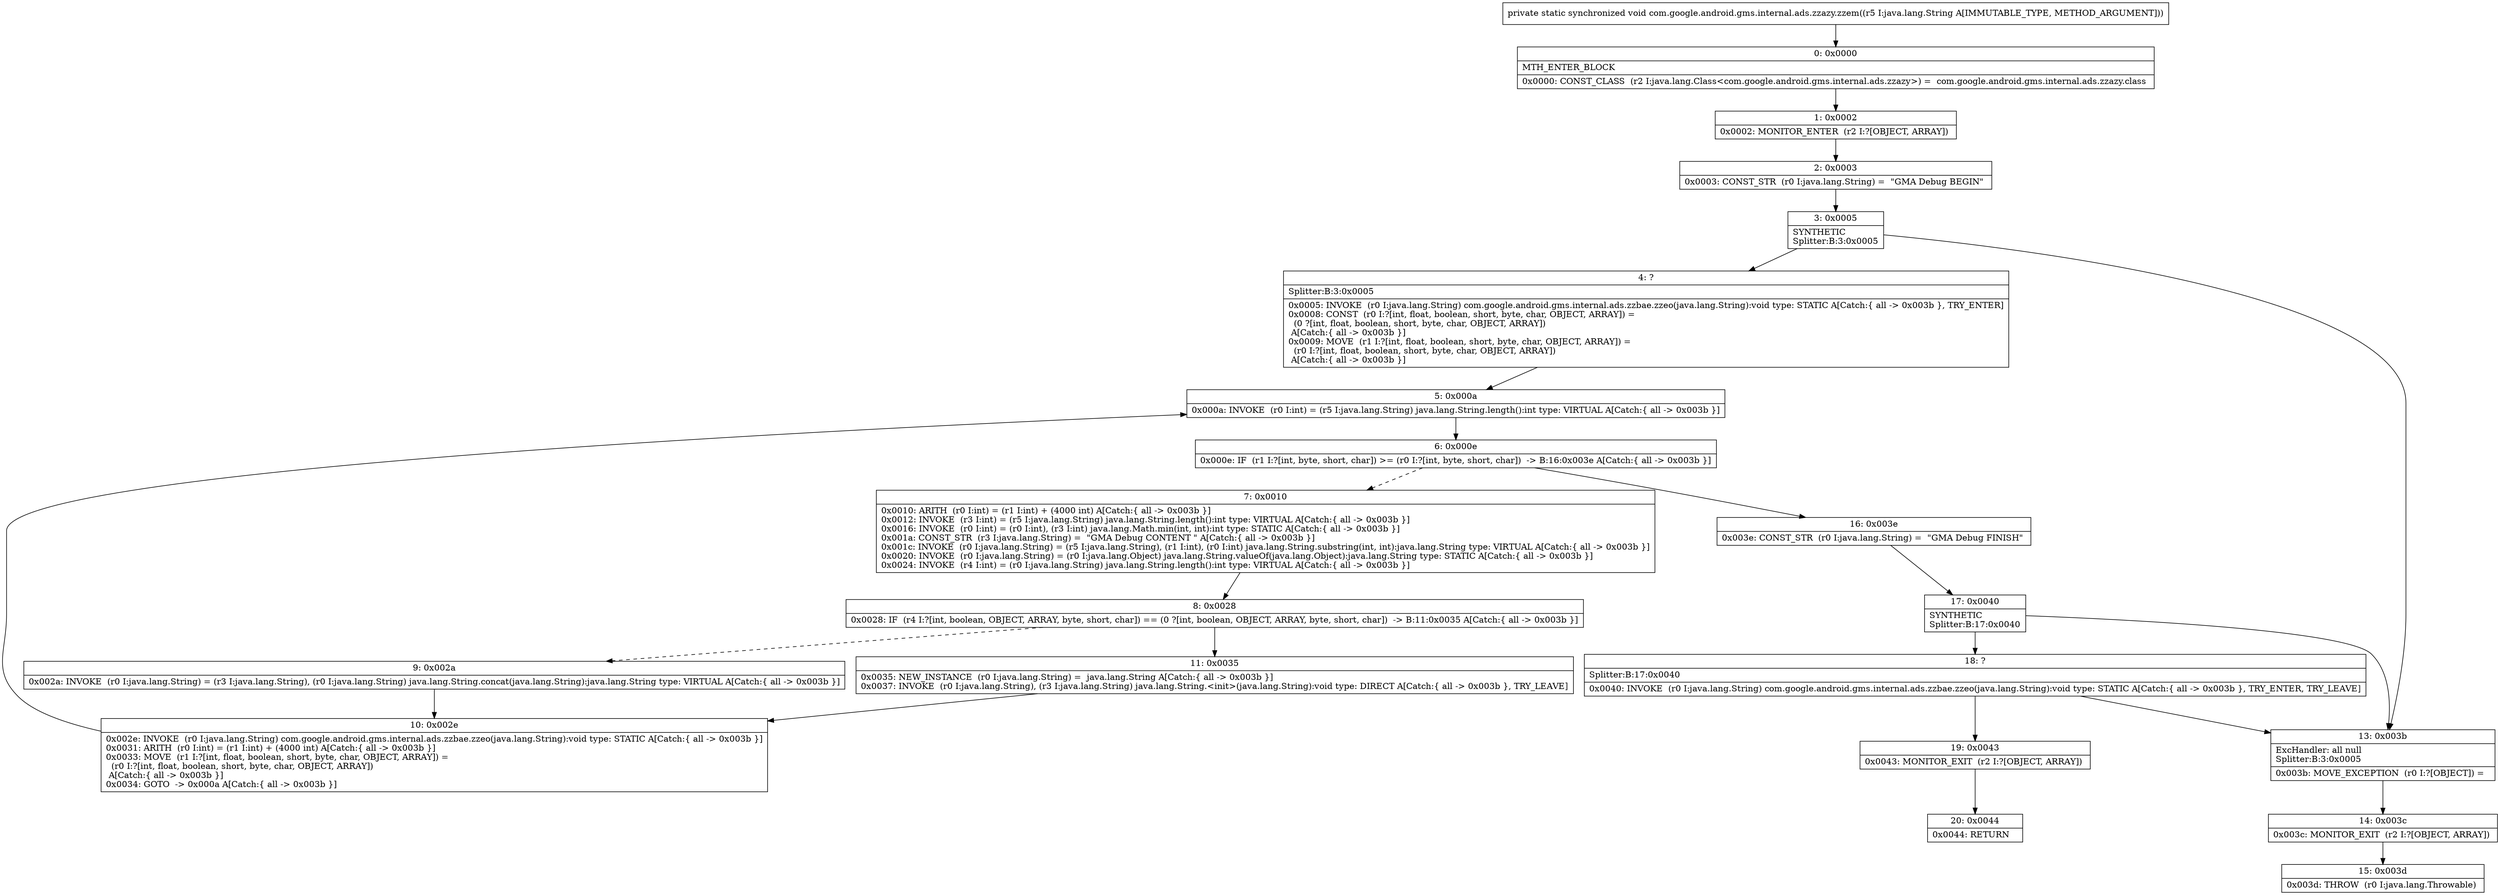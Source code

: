 digraph "CFG forcom.google.android.gms.internal.ads.zzazy.zzem(Ljava\/lang\/String;)V" {
Node_0 [shape=record,label="{0\:\ 0x0000|MTH_ENTER_BLOCK\l|0x0000: CONST_CLASS  (r2 I:java.lang.Class\<com.google.android.gms.internal.ads.zzazy\>) =  com.google.android.gms.internal.ads.zzazy.class \l}"];
Node_1 [shape=record,label="{1\:\ 0x0002|0x0002: MONITOR_ENTER  (r2 I:?[OBJECT, ARRAY]) \l}"];
Node_2 [shape=record,label="{2\:\ 0x0003|0x0003: CONST_STR  (r0 I:java.lang.String) =  \"GMA Debug BEGIN\" \l}"];
Node_3 [shape=record,label="{3\:\ 0x0005|SYNTHETIC\lSplitter:B:3:0x0005\l}"];
Node_4 [shape=record,label="{4\:\ ?|Splitter:B:3:0x0005\l|0x0005: INVOKE  (r0 I:java.lang.String) com.google.android.gms.internal.ads.zzbae.zzeo(java.lang.String):void type: STATIC A[Catch:\{ all \-\> 0x003b \}, TRY_ENTER]\l0x0008: CONST  (r0 I:?[int, float, boolean, short, byte, char, OBJECT, ARRAY]) = \l  (0 ?[int, float, boolean, short, byte, char, OBJECT, ARRAY])\l A[Catch:\{ all \-\> 0x003b \}]\l0x0009: MOVE  (r1 I:?[int, float, boolean, short, byte, char, OBJECT, ARRAY]) = \l  (r0 I:?[int, float, boolean, short, byte, char, OBJECT, ARRAY])\l A[Catch:\{ all \-\> 0x003b \}]\l}"];
Node_5 [shape=record,label="{5\:\ 0x000a|0x000a: INVOKE  (r0 I:int) = (r5 I:java.lang.String) java.lang.String.length():int type: VIRTUAL A[Catch:\{ all \-\> 0x003b \}]\l}"];
Node_6 [shape=record,label="{6\:\ 0x000e|0x000e: IF  (r1 I:?[int, byte, short, char]) \>= (r0 I:?[int, byte, short, char])  \-\> B:16:0x003e A[Catch:\{ all \-\> 0x003b \}]\l}"];
Node_7 [shape=record,label="{7\:\ 0x0010|0x0010: ARITH  (r0 I:int) = (r1 I:int) + (4000 int) A[Catch:\{ all \-\> 0x003b \}]\l0x0012: INVOKE  (r3 I:int) = (r5 I:java.lang.String) java.lang.String.length():int type: VIRTUAL A[Catch:\{ all \-\> 0x003b \}]\l0x0016: INVOKE  (r0 I:int) = (r0 I:int), (r3 I:int) java.lang.Math.min(int, int):int type: STATIC A[Catch:\{ all \-\> 0x003b \}]\l0x001a: CONST_STR  (r3 I:java.lang.String) =  \"GMA Debug CONTENT \" A[Catch:\{ all \-\> 0x003b \}]\l0x001c: INVOKE  (r0 I:java.lang.String) = (r5 I:java.lang.String), (r1 I:int), (r0 I:int) java.lang.String.substring(int, int):java.lang.String type: VIRTUAL A[Catch:\{ all \-\> 0x003b \}]\l0x0020: INVOKE  (r0 I:java.lang.String) = (r0 I:java.lang.Object) java.lang.String.valueOf(java.lang.Object):java.lang.String type: STATIC A[Catch:\{ all \-\> 0x003b \}]\l0x0024: INVOKE  (r4 I:int) = (r0 I:java.lang.String) java.lang.String.length():int type: VIRTUAL A[Catch:\{ all \-\> 0x003b \}]\l}"];
Node_8 [shape=record,label="{8\:\ 0x0028|0x0028: IF  (r4 I:?[int, boolean, OBJECT, ARRAY, byte, short, char]) == (0 ?[int, boolean, OBJECT, ARRAY, byte, short, char])  \-\> B:11:0x0035 A[Catch:\{ all \-\> 0x003b \}]\l}"];
Node_9 [shape=record,label="{9\:\ 0x002a|0x002a: INVOKE  (r0 I:java.lang.String) = (r3 I:java.lang.String), (r0 I:java.lang.String) java.lang.String.concat(java.lang.String):java.lang.String type: VIRTUAL A[Catch:\{ all \-\> 0x003b \}]\l}"];
Node_10 [shape=record,label="{10\:\ 0x002e|0x002e: INVOKE  (r0 I:java.lang.String) com.google.android.gms.internal.ads.zzbae.zzeo(java.lang.String):void type: STATIC A[Catch:\{ all \-\> 0x003b \}]\l0x0031: ARITH  (r0 I:int) = (r1 I:int) + (4000 int) A[Catch:\{ all \-\> 0x003b \}]\l0x0033: MOVE  (r1 I:?[int, float, boolean, short, byte, char, OBJECT, ARRAY]) = \l  (r0 I:?[int, float, boolean, short, byte, char, OBJECT, ARRAY])\l A[Catch:\{ all \-\> 0x003b \}]\l0x0034: GOTO  \-\> 0x000a A[Catch:\{ all \-\> 0x003b \}]\l}"];
Node_11 [shape=record,label="{11\:\ 0x0035|0x0035: NEW_INSTANCE  (r0 I:java.lang.String) =  java.lang.String A[Catch:\{ all \-\> 0x003b \}]\l0x0037: INVOKE  (r0 I:java.lang.String), (r3 I:java.lang.String) java.lang.String.\<init\>(java.lang.String):void type: DIRECT A[Catch:\{ all \-\> 0x003b \}, TRY_LEAVE]\l}"];
Node_13 [shape=record,label="{13\:\ 0x003b|ExcHandler: all null\lSplitter:B:3:0x0005\l|0x003b: MOVE_EXCEPTION  (r0 I:?[OBJECT]) =  \l}"];
Node_14 [shape=record,label="{14\:\ 0x003c|0x003c: MONITOR_EXIT  (r2 I:?[OBJECT, ARRAY]) \l}"];
Node_15 [shape=record,label="{15\:\ 0x003d|0x003d: THROW  (r0 I:java.lang.Throwable) \l}"];
Node_16 [shape=record,label="{16\:\ 0x003e|0x003e: CONST_STR  (r0 I:java.lang.String) =  \"GMA Debug FINISH\" \l}"];
Node_17 [shape=record,label="{17\:\ 0x0040|SYNTHETIC\lSplitter:B:17:0x0040\l}"];
Node_18 [shape=record,label="{18\:\ ?|Splitter:B:17:0x0040\l|0x0040: INVOKE  (r0 I:java.lang.String) com.google.android.gms.internal.ads.zzbae.zzeo(java.lang.String):void type: STATIC A[Catch:\{ all \-\> 0x003b \}, TRY_ENTER, TRY_LEAVE]\l}"];
Node_19 [shape=record,label="{19\:\ 0x0043|0x0043: MONITOR_EXIT  (r2 I:?[OBJECT, ARRAY]) \l}"];
Node_20 [shape=record,label="{20\:\ 0x0044|0x0044: RETURN   \l}"];
MethodNode[shape=record,label="{private static synchronized void com.google.android.gms.internal.ads.zzazy.zzem((r5 I:java.lang.String A[IMMUTABLE_TYPE, METHOD_ARGUMENT])) }"];
MethodNode -> Node_0;
Node_0 -> Node_1;
Node_1 -> Node_2;
Node_2 -> Node_3;
Node_3 -> Node_4;
Node_3 -> Node_13;
Node_4 -> Node_5;
Node_5 -> Node_6;
Node_6 -> Node_7[style=dashed];
Node_6 -> Node_16;
Node_7 -> Node_8;
Node_8 -> Node_9[style=dashed];
Node_8 -> Node_11;
Node_9 -> Node_10;
Node_10 -> Node_5;
Node_11 -> Node_10;
Node_13 -> Node_14;
Node_14 -> Node_15;
Node_16 -> Node_17;
Node_17 -> Node_18;
Node_17 -> Node_13;
Node_18 -> Node_19;
Node_18 -> Node_13;
Node_19 -> Node_20;
}


